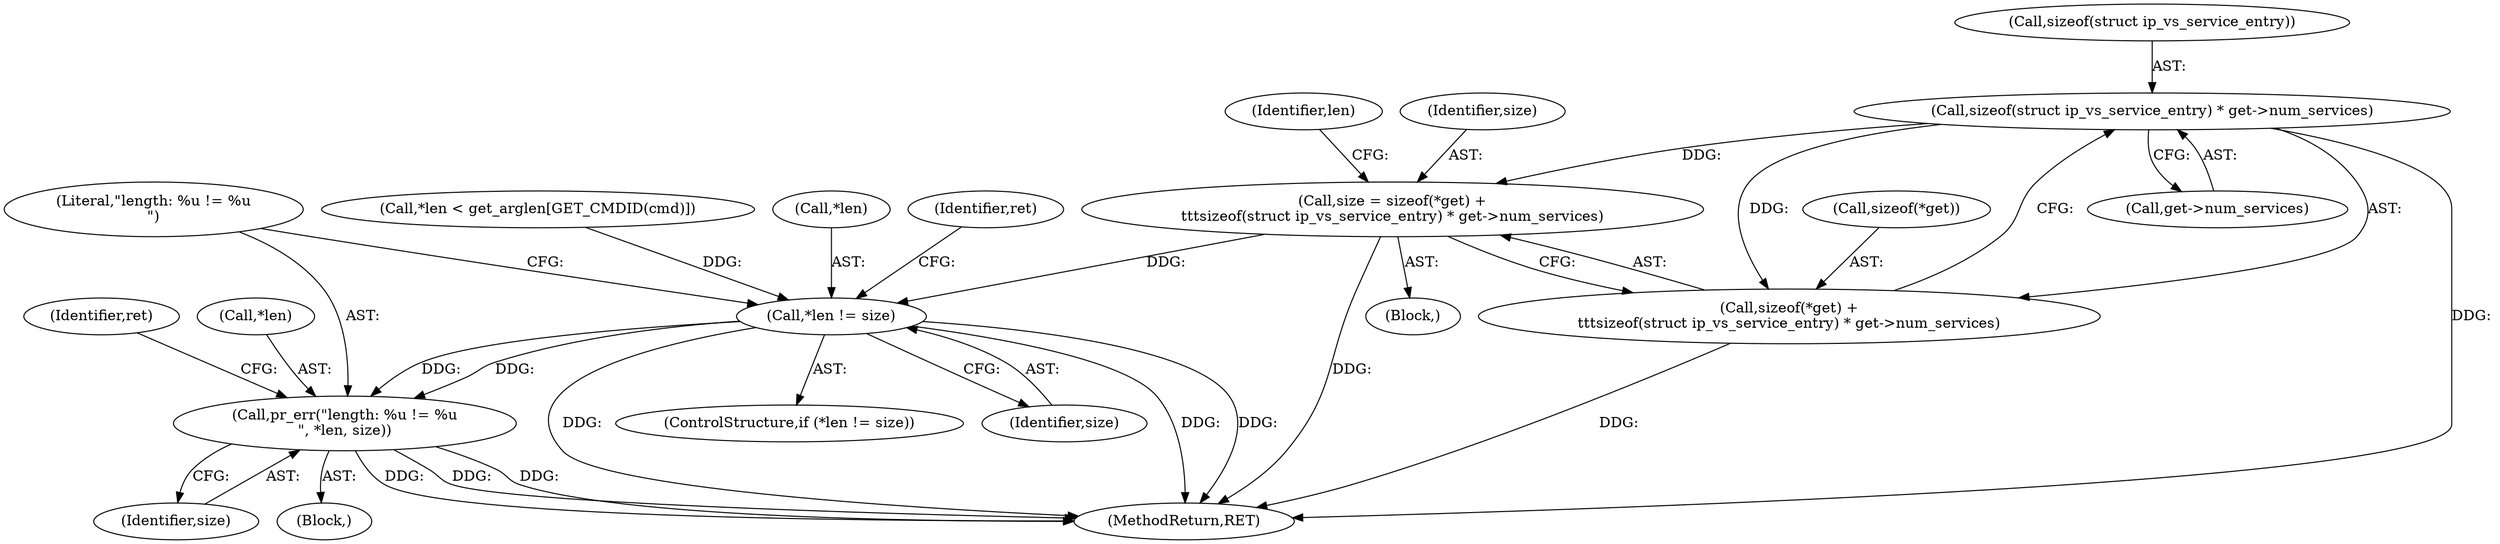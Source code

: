 digraph "0_linux_04bcef2a83f40c6db24222b27a52892cba39dffb@API" {
"1000241" [label="(Call,sizeof(struct ip_vs_service_entry) * get->num_services)"];
"1000235" [label="(Call,size = sizeof(*get) +\n\t\t\tsizeof(struct ip_vs_service_entry) * get->num_services)"];
"1000248" [label="(Call,*len != size)"];
"1000253" [label="(Call,pr_err(\"length: %u != %u\n\", *len, size))"];
"1000237" [label="(Call,sizeof(*get) +\n\t\t\tsizeof(struct ip_vs_service_entry) * get->num_services)"];
"1000251" [label="(Identifier,size)"];
"1000119" [label="(Call,*len < get_arglen[GET_CMDID(cmd)])"];
"1000249" [label="(Call,*len)"];
"1000257" [label="(Identifier,size)"];
"1000250" [label="(Identifier,len)"];
"1000498" [label="(MethodReturn,RET)"];
"1000247" [label="(ControlStructure,if (*len != size))"];
"1000236" [label="(Identifier,size)"];
"1000242" [label="(Call,sizeof(struct ip_vs_service_entry))"];
"1000264" [label="(Identifier,ret)"];
"1000254" [label="(Literal,\"length: %u != %u\n\")"];
"1000241" [label="(Call,sizeof(struct ip_vs_service_entry) * get->num_services)"];
"1000238" [label="(Call,sizeof(*get))"];
"1000227" [label="(Block,)"];
"1000259" [label="(Identifier,ret)"];
"1000253" [label="(Call,pr_err(\"length: %u != %u\n\", *len, size))"];
"1000252" [label="(Block,)"];
"1000244" [label="(Call,get->num_services)"];
"1000235" [label="(Call,size = sizeof(*get) +\n\t\t\tsizeof(struct ip_vs_service_entry) * get->num_services)"];
"1000237" [label="(Call,sizeof(*get) +\n\t\t\tsizeof(struct ip_vs_service_entry) * get->num_services)"];
"1000255" [label="(Call,*len)"];
"1000248" [label="(Call,*len != size)"];
"1000241" -> "1000237"  [label="AST: "];
"1000241" -> "1000244"  [label="CFG: "];
"1000242" -> "1000241"  [label="AST: "];
"1000244" -> "1000241"  [label="AST: "];
"1000237" -> "1000241"  [label="CFG: "];
"1000241" -> "1000498"  [label="DDG: "];
"1000241" -> "1000235"  [label="DDG: "];
"1000241" -> "1000237"  [label="DDG: "];
"1000235" -> "1000227"  [label="AST: "];
"1000235" -> "1000237"  [label="CFG: "];
"1000236" -> "1000235"  [label="AST: "];
"1000237" -> "1000235"  [label="AST: "];
"1000250" -> "1000235"  [label="CFG: "];
"1000235" -> "1000498"  [label="DDG: "];
"1000235" -> "1000248"  [label="DDG: "];
"1000248" -> "1000247"  [label="AST: "];
"1000248" -> "1000251"  [label="CFG: "];
"1000249" -> "1000248"  [label="AST: "];
"1000251" -> "1000248"  [label="AST: "];
"1000254" -> "1000248"  [label="CFG: "];
"1000264" -> "1000248"  [label="CFG: "];
"1000248" -> "1000498"  [label="DDG: "];
"1000248" -> "1000498"  [label="DDG: "];
"1000248" -> "1000498"  [label="DDG: "];
"1000119" -> "1000248"  [label="DDG: "];
"1000248" -> "1000253"  [label="DDG: "];
"1000248" -> "1000253"  [label="DDG: "];
"1000253" -> "1000252"  [label="AST: "];
"1000253" -> "1000257"  [label="CFG: "];
"1000254" -> "1000253"  [label="AST: "];
"1000255" -> "1000253"  [label="AST: "];
"1000257" -> "1000253"  [label="AST: "];
"1000259" -> "1000253"  [label="CFG: "];
"1000253" -> "1000498"  [label="DDG: "];
"1000253" -> "1000498"  [label="DDG: "];
"1000253" -> "1000498"  [label="DDG: "];
"1000238" -> "1000237"  [label="AST: "];
"1000237" -> "1000498"  [label="DDG: "];
}
